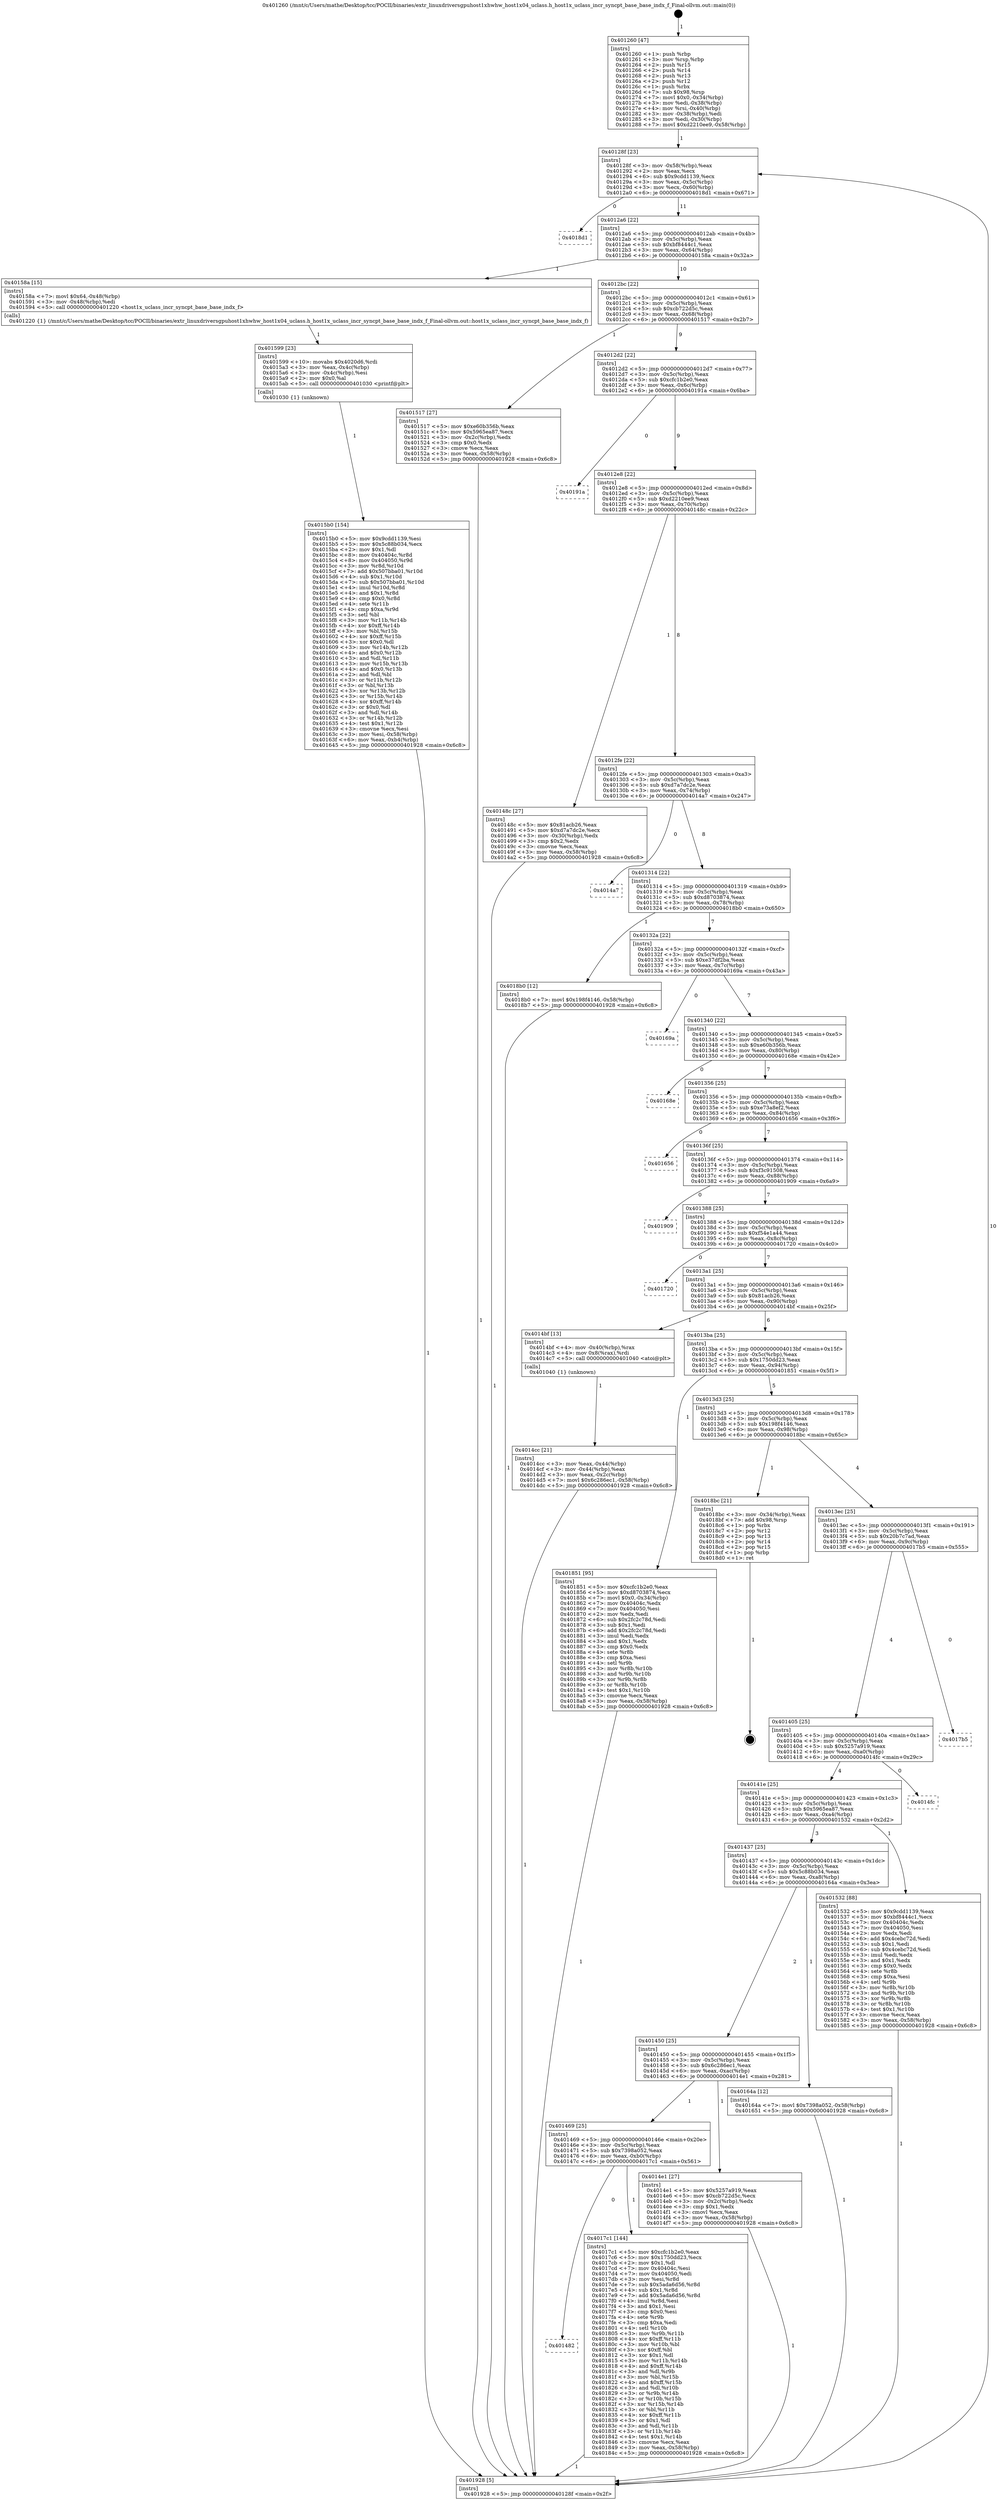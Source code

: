 digraph "0x401260" {
  label = "0x401260 (/mnt/c/Users/mathe/Desktop/tcc/POCII/binaries/extr_linuxdriversgpuhost1xhwhw_host1x04_uclass.h_host1x_uclass_incr_syncpt_base_base_indx_f_Final-ollvm.out::main(0))"
  labelloc = "t"
  node[shape=record]

  Entry [label="",width=0.3,height=0.3,shape=circle,fillcolor=black,style=filled]
  "0x40128f" [label="{
     0x40128f [23]\l
     | [instrs]\l
     &nbsp;&nbsp;0x40128f \<+3\>: mov -0x58(%rbp),%eax\l
     &nbsp;&nbsp;0x401292 \<+2\>: mov %eax,%ecx\l
     &nbsp;&nbsp;0x401294 \<+6\>: sub $0x9cdd1139,%ecx\l
     &nbsp;&nbsp;0x40129a \<+3\>: mov %eax,-0x5c(%rbp)\l
     &nbsp;&nbsp;0x40129d \<+3\>: mov %ecx,-0x60(%rbp)\l
     &nbsp;&nbsp;0x4012a0 \<+6\>: je 00000000004018d1 \<main+0x671\>\l
  }"]
  "0x4018d1" [label="{
     0x4018d1\l
  }", style=dashed]
  "0x4012a6" [label="{
     0x4012a6 [22]\l
     | [instrs]\l
     &nbsp;&nbsp;0x4012a6 \<+5\>: jmp 00000000004012ab \<main+0x4b\>\l
     &nbsp;&nbsp;0x4012ab \<+3\>: mov -0x5c(%rbp),%eax\l
     &nbsp;&nbsp;0x4012ae \<+5\>: sub $0xbf8444c1,%eax\l
     &nbsp;&nbsp;0x4012b3 \<+3\>: mov %eax,-0x64(%rbp)\l
     &nbsp;&nbsp;0x4012b6 \<+6\>: je 000000000040158a \<main+0x32a\>\l
  }"]
  Exit [label="",width=0.3,height=0.3,shape=circle,fillcolor=black,style=filled,peripheries=2]
  "0x40158a" [label="{
     0x40158a [15]\l
     | [instrs]\l
     &nbsp;&nbsp;0x40158a \<+7\>: movl $0x64,-0x48(%rbp)\l
     &nbsp;&nbsp;0x401591 \<+3\>: mov -0x48(%rbp),%edi\l
     &nbsp;&nbsp;0x401594 \<+5\>: call 0000000000401220 \<host1x_uclass_incr_syncpt_base_base_indx_f\>\l
     | [calls]\l
     &nbsp;&nbsp;0x401220 \{1\} (/mnt/c/Users/mathe/Desktop/tcc/POCII/binaries/extr_linuxdriversgpuhost1xhwhw_host1x04_uclass.h_host1x_uclass_incr_syncpt_base_base_indx_f_Final-ollvm.out::host1x_uclass_incr_syncpt_base_base_indx_f)\l
  }"]
  "0x4012bc" [label="{
     0x4012bc [22]\l
     | [instrs]\l
     &nbsp;&nbsp;0x4012bc \<+5\>: jmp 00000000004012c1 \<main+0x61\>\l
     &nbsp;&nbsp;0x4012c1 \<+3\>: mov -0x5c(%rbp),%eax\l
     &nbsp;&nbsp;0x4012c4 \<+5\>: sub $0xcb722d5c,%eax\l
     &nbsp;&nbsp;0x4012c9 \<+3\>: mov %eax,-0x68(%rbp)\l
     &nbsp;&nbsp;0x4012cc \<+6\>: je 0000000000401517 \<main+0x2b7\>\l
  }"]
  "0x401482" [label="{
     0x401482\l
  }", style=dashed]
  "0x401517" [label="{
     0x401517 [27]\l
     | [instrs]\l
     &nbsp;&nbsp;0x401517 \<+5\>: mov $0xe60b356b,%eax\l
     &nbsp;&nbsp;0x40151c \<+5\>: mov $0x5965ea87,%ecx\l
     &nbsp;&nbsp;0x401521 \<+3\>: mov -0x2c(%rbp),%edx\l
     &nbsp;&nbsp;0x401524 \<+3\>: cmp $0x0,%edx\l
     &nbsp;&nbsp;0x401527 \<+3\>: cmove %ecx,%eax\l
     &nbsp;&nbsp;0x40152a \<+3\>: mov %eax,-0x58(%rbp)\l
     &nbsp;&nbsp;0x40152d \<+5\>: jmp 0000000000401928 \<main+0x6c8\>\l
  }"]
  "0x4012d2" [label="{
     0x4012d2 [22]\l
     | [instrs]\l
     &nbsp;&nbsp;0x4012d2 \<+5\>: jmp 00000000004012d7 \<main+0x77\>\l
     &nbsp;&nbsp;0x4012d7 \<+3\>: mov -0x5c(%rbp),%eax\l
     &nbsp;&nbsp;0x4012da \<+5\>: sub $0xcfc1b2e0,%eax\l
     &nbsp;&nbsp;0x4012df \<+3\>: mov %eax,-0x6c(%rbp)\l
     &nbsp;&nbsp;0x4012e2 \<+6\>: je 000000000040191a \<main+0x6ba\>\l
  }"]
  "0x4017c1" [label="{
     0x4017c1 [144]\l
     | [instrs]\l
     &nbsp;&nbsp;0x4017c1 \<+5\>: mov $0xcfc1b2e0,%eax\l
     &nbsp;&nbsp;0x4017c6 \<+5\>: mov $0x1750dd23,%ecx\l
     &nbsp;&nbsp;0x4017cb \<+2\>: mov $0x1,%dl\l
     &nbsp;&nbsp;0x4017cd \<+7\>: mov 0x40404c,%esi\l
     &nbsp;&nbsp;0x4017d4 \<+7\>: mov 0x404050,%edi\l
     &nbsp;&nbsp;0x4017db \<+3\>: mov %esi,%r8d\l
     &nbsp;&nbsp;0x4017de \<+7\>: sub $0x5ada6d56,%r8d\l
     &nbsp;&nbsp;0x4017e5 \<+4\>: sub $0x1,%r8d\l
     &nbsp;&nbsp;0x4017e9 \<+7\>: add $0x5ada6d56,%r8d\l
     &nbsp;&nbsp;0x4017f0 \<+4\>: imul %r8d,%esi\l
     &nbsp;&nbsp;0x4017f4 \<+3\>: and $0x1,%esi\l
     &nbsp;&nbsp;0x4017f7 \<+3\>: cmp $0x0,%esi\l
     &nbsp;&nbsp;0x4017fa \<+4\>: sete %r9b\l
     &nbsp;&nbsp;0x4017fe \<+3\>: cmp $0xa,%edi\l
     &nbsp;&nbsp;0x401801 \<+4\>: setl %r10b\l
     &nbsp;&nbsp;0x401805 \<+3\>: mov %r9b,%r11b\l
     &nbsp;&nbsp;0x401808 \<+4\>: xor $0xff,%r11b\l
     &nbsp;&nbsp;0x40180c \<+3\>: mov %r10b,%bl\l
     &nbsp;&nbsp;0x40180f \<+3\>: xor $0xff,%bl\l
     &nbsp;&nbsp;0x401812 \<+3\>: xor $0x1,%dl\l
     &nbsp;&nbsp;0x401815 \<+3\>: mov %r11b,%r14b\l
     &nbsp;&nbsp;0x401818 \<+4\>: and $0xff,%r14b\l
     &nbsp;&nbsp;0x40181c \<+3\>: and %dl,%r9b\l
     &nbsp;&nbsp;0x40181f \<+3\>: mov %bl,%r15b\l
     &nbsp;&nbsp;0x401822 \<+4\>: and $0xff,%r15b\l
     &nbsp;&nbsp;0x401826 \<+3\>: and %dl,%r10b\l
     &nbsp;&nbsp;0x401829 \<+3\>: or %r9b,%r14b\l
     &nbsp;&nbsp;0x40182c \<+3\>: or %r10b,%r15b\l
     &nbsp;&nbsp;0x40182f \<+3\>: xor %r15b,%r14b\l
     &nbsp;&nbsp;0x401832 \<+3\>: or %bl,%r11b\l
     &nbsp;&nbsp;0x401835 \<+4\>: xor $0xff,%r11b\l
     &nbsp;&nbsp;0x401839 \<+3\>: or $0x1,%dl\l
     &nbsp;&nbsp;0x40183c \<+3\>: and %dl,%r11b\l
     &nbsp;&nbsp;0x40183f \<+3\>: or %r11b,%r14b\l
     &nbsp;&nbsp;0x401842 \<+4\>: test $0x1,%r14b\l
     &nbsp;&nbsp;0x401846 \<+3\>: cmovne %ecx,%eax\l
     &nbsp;&nbsp;0x401849 \<+3\>: mov %eax,-0x58(%rbp)\l
     &nbsp;&nbsp;0x40184c \<+5\>: jmp 0000000000401928 \<main+0x6c8\>\l
  }"]
  "0x40191a" [label="{
     0x40191a\l
  }", style=dashed]
  "0x4012e8" [label="{
     0x4012e8 [22]\l
     | [instrs]\l
     &nbsp;&nbsp;0x4012e8 \<+5\>: jmp 00000000004012ed \<main+0x8d\>\l
     &nbsp;&nbsp;0x4012ed \<+3\>: mov -0x5c(%rbp),%eax\l
     &nbsp;&nbsp;0x4012f0 \<+5\>: sub $0xd2210ee9,%eax\l
     &nbsp;&nbsp;0x4012f5 \<+3\>: mov %eax,-0x70(%rbp)\l
     &nbsp;&nbsp;0x4012f8 \<+6\>: je 000000000040148c \<main+0x22c\>\l
  }"]
  "0x4015b0" [label="{
     0x4015b0 [154]\l
     | [instrs]\l
     &nbsp;&nbsp;0x4015b0 \<+5\>: mov $0x9cdd1139,%esi\l
     &nbsp;&nbsp;0x4015b5 \<+5\>: mov $0x5c88b034,%ecx\l
     &nbsp;&nbsp;0x4015ba \<+2\>: mov $0x1,%dl\l
     &nbsp;&nbsp;0x4015bc \<+8\>: mov 0x40404c,%r8d\l
     &nbsp;&nbsp;0x4015c4 \<+8\>: mov 0x404050,%r9d\l
     &nbsp;&nbsp;0x4015cc \<+3\>: mov %r8d,%r10d\l
     &nbsp;&nbsp;0x4015cf \<+7\>: add $0x507bba01,%r10d\l
     &nbsp;&nbsp;0x4015d6 \<+4\>: sub $0x1,%r10d\l
     &nbsp;&nbsp;0x4015da \<+7\>: sub $0x507bba01,%r10d\l
     &nbsp;&nbsp;0x4015e1 \<+4\>: imul %r10d,%r8d\l
     &nbsp;&nbsp;0x4015e5 \<+4\>: and $0x1,%r8d\l
     &nbsp;&nbsp;0x4015e9 \<+4\>: cmp $0x0,%r8d\l
     &nbsp;&nbsp;0x4015ed \<+4\>: sete %r11b\l
     &nbsp;&nbsp;0x4015f1 \<+4\>: cmp $0xa,%r9d\l
     &nbsp;&nbsp;0x4015f5 \<+3\>: setl %bl\l
     &nbsp;&nbsp;0x4015f8 \<+3\>: mov %r11b,%r14b\l
     &nbsp;&nbsp;0x4015fb \<+4\>: xor $0xff,%r14b\l
     &nbsp;&nbsp;0x4015ff \<+3\>: mov %bl,%r15b\l
     &nbsp;&nbsp;0x401602 \<+4\>: xor $0xff,%r15b\l
     &nbsp;&nbsp;0x401606 \<+3\>: xor $0x0,%dl\l
     &nbsp;&nbsp;0x401609 \<+3\>: mov %r14b,%r12b\l
     &nbsp;&nbsp;0x40160c \<+4\>: and $0x0,%r12b\l
     &nbsp;&nbsp;0x401610 \<+3\>: and %dl,%r11b\l
     &nbsp;&nbsp;0x401613 \<+3\>: mov %r15b,%r13b\l
     &nbsp;&nbsp;0x401616 \<+4\>: and $0x0,%r13b\l
     &nbsp;&nbsp;0x40161a \<+2\>: and %dl,%bl\l
     &nbsp;&nbsp;0x40161c \<+3\>: or %r11b,%r12b\l
     &nbsp;&nbsp;0x40161f \<+3\>: or %bl,%r13b\l
     &nbsp;&nbsp;0x401622 \<+3\>: xor %r13b,%r12b\l
     &nbsp;&nbsp;0x401625 \<+3\>: or %r15b,%r14b\l
     &nbsp;&nbsp;0x401628 \<+4\>: xor $0xff,%r14b\l
     &nbsp;&nbsp;0x40162c \<+3\>: or $0x0,%dl\l
     &nbsp;&nbsp;0x40162f \<+3\>: and %dl,%r14b\l
     &nbsp;&nbsp;0x401632 \<+3\>: or %r14b,%r12b\l
     &nbsp;&nbsp;0x401635 \<+4\>: test $0x1,%r12b\l
     &nbsp;&nbsp;0x401639 \<+3\>: cmovne %ecx,%esi\l
     &nbsp;&nbsp;0x40163c \<+3\>: mov %esi,-0x58(%rbp)\l
     &nbsp;&nbsp;0x40163f \<+6\>: mov %eax,-0xb4(%rbp)\l
     &nbsp;&nbsp;0x401645 \<+5\>: jmp 0000000000401928 \<main+0x6c8\>\l
  }"]
  "0x40148c" [label="{
     0x40148c [27]\l
     | [instrs]\l
     &nbsp;&nbsp;0x40148c \<+5\>: mov $0x81acb26,%eax\l
     &nbsp;&nbsp;0x401491 \<+5\>: mov $0xd7a7dc2e,%ecx\l
     &nbsp;&nbsp;0x401496 \<+3\>: mov -0x30(%rbp),%edx\l
     &nbsp;&nbsp;0x401499 \<+3\>: cmp $0x2,%edx\l
     &nbsp;&nbsp;0x40149c \<+3\>: cmovne %ecx,%eax\l
     &nbsp;&nbsp;0x40149f \<+3\>: mov %eax,-0x58(%rbp)\l
     &nbsp;&nbsp;0x4014a2 \<+5\>: jmp 0000000000401928 \<main+0x6c8\>\l
  }"]
  "0x4012fe" [label="{
     0x4012fe [22]\l
     | [instrs]\l
     &nbsp;&nbsp;0x4012fe \<+5\>: jmp 0000000000401303 \<main+0xa3\>\l
     &nbsp;&nbsp;0x401303 \<+3\>: mov -0x5c(%rbp),%eax\l
     &nbsp;&nbsp;0x401306 \<+5\>: sub $0xd7a7dc2e,%eax\l
     &nbsp;&nbsp;0x40130b \<+3\>: mov %eax,-0x74(%rbp)\l
     &nbsp;&nbsp;0x40130e \<+6\>: je 00000000004014a7 \<main+0x247\>\l
  }"]
  "0x401928" [label="{
     0x401928 [5]\l
     | [instrs]\l
     &nbsp;&nbsp;0x401928 \<+5\>: jmp 000000000040128f \<main+0x2f\>\l
  }"]
  "0x401260" [label="{
     0x401260 [47]\l
     | [instrs]\l
     &nbsp;&nbsp;0x401260 \<+1\>: push %rbp\l
     &nbsp;&nbsp;0x401261 \<+3\>: mov %rsp,%rbp\l
     &nbsp;&nbsp;0x401264 \<+2\>: push %r15\l
     &nbsp;&nbsp;0x401266 \<+2\>: push %r14\l
     &nbsp;&nbsp;0x401268 \<+2\>: push %r13\l
     &nbsp;&nbsp;0x40126a \<+2\>: push %r12\l
     &nbsp;&nbsp;0x40126c \<+1\>: push %rbx\l
     &nbsp;&nbsp;0x40126d \<+7\>: sub $0x98,%rsp\l
     &nbsp;&nbsp;0x401274 \<+7\>: movl $0x0,-0x34(%rbp)\l
     &nbsp;&nbsp;0x40127b \<+3\>: mov %edi,-0x38(%rbp)\l
     &nbsp;&nbsp;0x40127e \<+4\>: mov %rsi,-0x40(%rbp)\l
     &nbsp;&nbsp;0x401282 \<+3\>: mov -0x38(%rbp),%edi\l
     &nbsp;&nbsp;0x401285 \<+3\>: mov %edi,-0x30(%rbp)\l
     &nbsp;&nbsp;0x401288 \<+7\>: movl $0xd2210ee9,-0x58(%rbp)\l
  }"]
  "0x401599" [label="{
     0x401599 [23]\l
     | [instrs]\l
     &nbsp;&nbsp;0x401599 \<+10\>: movabs $0x4020d6,%rdi\l
     &nbsp;&nbsp;0x4015a3 \<+3\>: mov %eax,-0x4c(%rbp)\l
     &nbsp;&nbsp;0x4015a6 \<+3\>: mov -0x4c(%rbp),%esi\l
     &nbsp;&nbsp;0x4015a9 \<+2\>: mov $0x0,%al\l
     &nbsp;&nbsp;0x4015ab \<+5\>: call 0000000000401030 \<printf@plt\>\l
     | [calls]\l
     &nbsp;&nbsp;0x401030 \{1\} (unknown)\l
  }"]
  "0x4014a7" [label="{
     0x4014a7\l
  }", style=dashed]
  "0x401314" [label="{
     0x401314 [22]\l
     | [instrs]\l
     &nbsp;&nbsp;0x401314 \<+5\>: jmp 0000000000401319 \<main+0xb9\>\l
     &nbsp;&nbsp;0x401319 \<+3\>: mov -0x5c(%rbp),%eax\l
     &nbsp;&nbsp;0x40131c \<+5\>: sub $0xd8703874,%eax\l
     &nbsp;&nbsp;0x401321 \<+3\>: mov %eax,-0x78(%rbp)\l
     &nbsp;&nbsp;0x401324 \<+6\>: je 00000000004018b0 \<main+0x650\>\l
  }"]
  "0x401469" [label="{
     0x401469 [25]\l
     | [instrs]\l
     &nbsp;&nbsp;0x401469 \<+5\>: jmp 000000000040146e \<main+0x20e\>\l
     &nbsp;&nbsp;0x40146e \<+3\>: mov -0x5c(%rbp),%eax\l
     &nbsp;&nbsp;0x401471 \<+5\>: sub $0x7398a052,%eax\l
     &nbsp;&nbsp;0x401476 \<+6\>: mov %eax,-0xb0(%rbp)\l
     &nbsp;&nbsp;0x40147c \<+6\>: je 00000000004017c1 \<main+0x561\>\l
  }"]
  "0x4018b0" [label="{
     0x4018b0 [12]\l
     | [instrs]\l
     &nbsp;&nbsp;0x4018b0 \<+7\>: movl $0x198f4146,-0x58(%rbp)\l
     &nbsp;&nbsp;0x4018b7 \<+5\>: jmp 0000000000401928 \<main+0x6c8\>\l
  }"]
  "0x40132a" [label="{
     0x40132a [22]\l
     | [instrs]\l
     &nbsp;&nbsp;0x40132a \<+5\>: jmp 000000000040132f \<main+0xcf\>\l
     &nbsp;&nbsp;0x40132f \<+3\>: mov -0x5c(%rbp),%eax\l
     &nbsp;&nbsp;0x401332 \<+5\>: sub $0xe37df2ba,%eax\l
     &nbsp;&nbsp;0x401337 \<+3\>: mov %eax,-0x7c(%rbp)\l
     &nbsp;&nbsp;0x40133a \<+6\>: je 000000000040169a \<main+0x43a\>\l
  }"]
  "0x4014e1" [label="{
     0x4014e1 [27]\l
     | [instrs]\l
     &nbsp;&nbsp;0x4014e1 \<+5\>: mov $0x5257a919,%eax\l
     &nbsp;&nbsp;0x4014e6 \<+5\>: mov $0xcb722d5c,%ecx\l
     &nbsp;&nbsp;0x4014eb \<+3\>: mov -0x2c(%rbp),%edx\l
     &nbsp;&nbsp;0x4014ee \<+3\>: cmp $0x1,%edx\l
     &nbsp;&nbsp;0x4014f1 \<+3\>: cmovl %ecx,%eax\l
     &nbsp;&nbsp;0x4014f4 \<+3\>: mov %eax,-0x58(%rbp)\l
     &nbsp;&nbsp;0x4014f7 \<+5\>: jmp 0000000000401928 \<main+0x6c8\>\l
  }"]
  "0x40169a" [label="{
     0x40169a\l
  }", style=dashed]
  "0x401340" [label="{
     0x401340 [22]\l
     | [instrs]\l
     &nbsp;&nbsp;0x401340 \<+5\>: jmp 0000000000401345 \<main+0xe5\>\l
     &nbsp;&nbsp;0x401345 \<+3\>: mov -0x5c(%rbp),%eax\l
     &nbsp;&nbsp;0x401348 \<+5\>: sub $0xe60b356b,%eax\l
     &nbsp;&nbsp;0x40134d \<+3\>: mov %eax,-0x80(%rbp)\l
     &nbsp;&nbsp;0x401350 \<+6\>: je 000000000040168e \<main+0x42e\>\l
  }"]
  "0x401450" [label="{
     0x401450 [25]\l
     | [instrs]\l
     &nbsp;&nbsp;0x401450 \<+5\>: jmp 0000000000401455 \<main+0x1f5\>\l
     &nbsp;&nbsp;0x401455 \<+3\>: mov -0x5c(%rbp),%eax\l
     &nbsp;&nbsp;0x401458 \<+5\>: sub $0x6c286ec1,%eax\l
     &nbsp;&nbsp;0x40145d \<+6\>: mov %eax,-0xac(%rbp)\l
     &nbsp;&nbsp;0x401463 \<+6\>: je 00000000004014e1 \<main+0x281\>\l
  }"]
  "0x40168e" [label="{
     0x40168e\l
  }", style=dashed]
  "0x401356" [label="{
     0x401356 [25]\l
     | [instrs]\l
     &nbsp;&nbsp;0x401356 \<+5\>: jmp 000000000040135b \<main+0xfb\>\l
     &nbsp;&nbsp;0x40135b \<+3\>: mov -0x5c(%rbp),%eax\l
     &nbsp;&nbsp;0x40135e \<+5\>: sub $0xe73a8ef2,%eax\l
     &nbsp;&nbsp;0x401363 \<+6\>: mov %eax,-0x84(%rbp)\l
     &nbsp;&nbsp;0x401369 \<+6\>: je 0000000000401656 \<main+0x3f6\>\l
  }"]
  "0x40164a" [label="{
     0x40164a [12]\l
     | [instrs]\l
     &nbsp;&nbsp;0x40164a \<+7\>: movl $0x7398a052,-0x58(%rbp)\l
     &nbsp;&nbsp;0x401651 \<+5\>: jmp 0000000000401928 \<main+0x6c8\>\l
  }"]
  "0x401656" [label="{
     0x401656\l
  }", style=dashed]
  "0x40136f" [label="{
     0x40136f [25]\l
     | [instrs]\l
     &nbsp;&nbsp;0x40136f \<+5\>: jmp 0000000000401374 \<main+0x114\>\l
     &nbsp;&nbsp;0x401374 \<+3\>: mov -0x5c(%rbp),%eax\l
     &nbsp;&nbsp;0x401377 \<+5\>: sub $0xf3c91508,%eax\l
     &nbsp;&nbsp;0x40137c \<+6\>: mov %eax,-0x88(%rbp)\l
     &nbsp;&nbsp;0x401382 \<+6\>: je 0000000000401909 \<main+0x6a9\>\l
  }"]
  "0x401437" [label="{
     0x401437 [25]\l
     | [instrs]\l
     &nbsp;&nbsp;0x401437 \<+5\>: jmp 000000000040143c \<main+0x1dc\>\l
     &nbsp;&nbsp;0x40143c \<+3\>: mov -0x5c(%rbp),%eax\l
     &nbsp;&nbsp;0x40143f \<+5\>: sub $0x5c88b034,%eax\l
     &nbsp;&nbsp;0x401444 \<+6\>: mov %eax,-0xa8(%rbp)\l
     &nbsp;&nbsp;0x40144a \<+6\>: je 000000000040164a \<main+0x3ea\>\l
  }"]
  "0x401909" [label="{
     0x401909\l
  }", style=dashed]
  "0x401388" [label="{
     0x401388 [25]\l
     | [instrs]\l
     &nbsp;&nbsp;0x401388 \<+5\>: jmp 000000000040138d \<main+0x12d\>\l
     &nbsp;&nbsp;0x40138d \<+3\>: mov -0x5c(%rbp),%eax\l
     &nbsp;&nbsp;0x401390 \<+5\>: sub $0xf54e1a44,%eax\l
     &nbsp;&nbsp;0x401395 \<+6\>: mov %eax,-0x8c(%rbp)\l
     &nbsp;&nbsp;0x40139b \<+6\>: je 0000000000401720 \<main+0x4c0\>\l
  }"]
  "0x401532" [label="{
     0x401532 [88]\l
     | [instrs]\l
     &nbsp;&nbsp;0x401532 \<+5\>: mov $0x9cdd1139,%eax\l
     &nbsp;&nbsp;0x401537 \<+5\>: mov $0xbf8444c1,%ecx\l
     &nbsp;&nbsp;0x40153c \<+7\>: mov 0x40404c,%edx\l
     &nbsp;&nbsp;0x401543 \<+7\>: mov 0x404050,%esi\l
     &nbsp;&nbsp;0x40154a \<+2\>: mov %edx,%edi\l
     &nbsp;&nbsp;0x40154c \<+6\>: add $0x4cebc72d,%edi\l
     &nbsp;&nbsp;0x401552 \<+3\>: sub $0x1,%edi\l
     &nbsp;&nbsp;0x401555 \<+6\>: sub $0x4cebc72d,%edi\l
     &nbsp;&nbsp;0x40155b \<+3\>: imul %edi,%edx\l
     &nbsp;&nbsp;0x40155e \<+3\>: and $0x1,%edx\l
     &nbsp;&nbsp;0x401561 \<+3\>: cmp $0x0,%edx\l
     &nbsp;&nbsp;0x401564 \<+4\>: sete %r8b\l
     &nbsp;&nbsp;0x401568 \<+3\>: cmp $0xa,%esi\l
     &nbsp;&nbsp;0x40156b \<+4\>: setl %r9b\l
     &nbsp;&nbsp;0x40156f \<+3\>: mov %r8b,%r10b\l
     &nbsp;&nbsp;0x401572 \<+3\>: and %r9b,%r10b\l
     &nbsp;&nbsp;0x401575 \<+3\>: xor %r9b,%r8b\l
     &nbsp;&nbsp;0x401578 \<+3\>: or %r8b,%r10b\l
     &nbsp;&nbsp;0x40157b \<+4\>: test $0x1,%r10b\l
     &nbsp;&nbsp;0x40157f \<+3\>: cmovne %ecx,%eax\l
     &nbsp;&nbsp;0x401582 \<+3\>: mov %eax,-0x58(%rbp)\l
     &nbsp;&nbsp;0x401585 \<+5\>: jmp 0000000000401928 \<main+0x6c8\>\l
  }"]
  "0x401720" [label="{
     0x401720\l
  }", style=dashed]
  "0x4013a1" [label="{
     0x4013a1 [25]\l
     | [instrs]\l
     &nbsp;&nbsp;0x4013a1 \<+5\>: jmp 00000000004013a6 \<main+0x146\>\l
     &nbsp;&nbsp;0x4013a6 \<+3\>: mov -0x5c(%rbp),%eax\l
     &nbsp;&nbsp;0x4013a9 \<+5\>: sub $0x81acb26,%eax\l
     &nbsp;&nbsp;0x4013ae \<+6\>: mov %eax,-0x90(%rbp)\l
     &nbsp;&nbsp;0x4013b4 \<+6\>: je 00000000004014bf \<main+0x25f\>\l
  }"]
  "0x40141e" [label="{
     0x40141e [25]\l
     | [instrs]\l
     &nbsp;&nbsp;0x40141e \<+5\>: jmp 0000000000401423 \<main+0x1c3\>\l
     &nbsp;&nbsp;0x401423 \<+3\>: mov -0x5c(%rbp),%eax\l
     &nbsp;&nbsp;0x401426 \<+5\>: sub $0x5965ea87,%eax\l
     &nbsp;&nbsp;0x40142b \<+6\>: mov %eax,-0xa4(%rbp)\l
     &nbsp;&nbsp;0x401431 \<+6\>: je 0000000000401532 \<main+0x2d2\>\l
  }"]
  "0x4014bf" [label="{
     0x4014bf [13]\l
     | [instrs]\l
     &nbsp;&nbsp;0x4014bf \<+4\>: mov -0x40(%rbp),%rax\l
     &nbsp;&nbsp;0x4014c3 \<+4\>: mov 0x8(%rax),%rdi\l
     &nbsp;&nbsp;0x4014c7 \<+5\>: call 0000000000401040 \<atoi@plt\>\l
     | [calls]\l
     &nbsp;&nbsp;0x401040 \{1\} (unknown)\l
  }"]
  "0x4013ba" [label="{
     0x4013ba [25]\l
     | [instrs]\l
     &nbsp;&nbsp;0x4013ba \<+5\>: jmp 00000000004013bf \<main+0x15f\>\l
     &nbsp;&nbsp;0x4013bf \<+3\>: mov -0x5c(%rbp),%eax\l
     &nbsp;&nbsp;0x4013c2 \<+5\>: sub $0x1750dd23,%eax\l
     &nbsp;&nbsp;0x4013c7 \<+6\>: mov %eax,-0x94(%rbp)\l
     &nbsp;&nbsp;0x4013cd \<+6\>: je 0000000000401851 \<main+0x5f1\>\l
  }"]
  "0x4014cc" [label="{
     0x4014cc [21]\l
     | [instrs]\l
     &nbsp;&nbsp;0x4014cc \<+3\>: mov %eax,-0x44(%rbp)\l
     &nbsp;&nbsp;0x4014cf \<+3\>: mov -0x44(%rbp),%eax\l
     &nbsp;&nbsp;0x4014d2 \<+3\>: mov %eax,-0x2c(%rbp)\l
     &nbsp;&nbsp;0x4014d5 \<+7\>: movl $0x6c286ec1,-0x58(%rbp)\l
     &nbsp;&nbsp;0x4014dc \<+5\>: jmp 0000000000401928 \<main+0x6c8\>\l
  }"]
  "0x4014fc" [label="{
     0x4014fc\l
  }", style=dashed]
  "0x401851" [label="{
     0x401851 [95]\l
     | [instrs]\l
     &nbsp;&nbsp;0x401851 \<+5\>: mov $0xcfc1b2e0,%eax\l
     &nbsp;&nbsp;0x401856 \<+5\>: mov $0xd8703874,%ecx\l
     &nbsp;&nbsp;0x40185b \<+7\>: movl $0x0,-0x34(%rbp)\l
     &nbsp;&nbsp;0x401862 \<+7\>: mov 0x40404c,%edx\l
     &nbsp;&nbsp;0x401869 \<+7\>: mov 0x404050,%esi\l
     &nbsp;&nbsp;0x401870 \<+2\>: mov %edx,%edi\l
     &nbsp;&nbsp;0x401872 \<+6\>: sub $0x2fc2c78d,%edi\l
     &nbsp;&nbsp;0x401878 \<+3\>: sub $0x1,%edi\l
     &nbsp;&nbsp;0x40187b \<+6\>: add $0x2fc2c78d,%edi\l
     &nbsp;&nbsp;0x401881 \<+3\>: imul %edi,%edx\l
     &nbsp;&nbsp;0x401884 \<+3\>: and $0x1,%edx\l
     &nbsp;&nbsp;0x401887 \<+3\>: cmp $0x0,%edx\l
     &nbsp;&nbsp;0x40188a \<+4\>: sete %r8b\l
     &nbsp;&nbsp;0x40188e \<+3\>: cmp $0xa,%esi\l
     &nbsp;&nbsp;0x401891 \<+4\>: setl %r9b\l
     &nbsp;&nbsp;0x401895 \<+3\>: mov %r8b,%r10b\l
     &nbsp;&nbsp;0x401898 \<+3\>: and %r9b,%r10b\l
     &nbsp;&nbsp;0x40189b \<+3\>: xor %r9b,%r8b\l
     &nbsp;&nbsp;0x40189e \<+3\>: or %r8b,%r10b\l
     &nbsp;&nbsp;0x4018a1 \<+4\>: test $0x1,%r10b\l
     &nbsp;&nbsp;0x4018a5 \<+3\>: cmovne %ecx,%eax\l
     &nbsp;&nbsp;0x4018a8 \<+3\>: mov %eax,-0x58(%rbp)\l
     &nbsp;&nbsp;0x4018ab \<+5\>: jmp 0000000000401928 \<main+0x6c8\>\l
  }"]
  "0x4013d3" [label="{
     0x4013d3 [25]\l
     | [instrs]\l
     &nbsp;&nbsp;0x4013d3 \<+5\>: jmp 00000000004013d8 \<main+0x178\>\l
     &nbsp;&nbsp;0x4013d8 \<+3\>: mov -0x5c(%rbp),%eax\l
     &nbsp;&nbsp;0x4013db \<+5\>: sub $0x198f4146,%eax\l
     &nbsp;&nbsp;0x4013e0 \<+6\>: mov %eax,-0x98(%rbp)\l
     &nbsp;&nbsp;0x4013e6 \<+6\>: je 00000000004018bc \<main+0x65c\>\l
  }"]
  "0x401405" [label="{
     0x401405 [25]\l
     | [instrs]\l
     &nbsp;&nbsp;0x401405 \<+5\>: jmp 000000000040140a \<main+0x1aa\>\l
     &nbsp;&nbsp;0x40140a \<+3\>: mov -0x5c(%rbp),%eax\l
     &nbsp;&nbsp;0x40140d \<+5\>: sub $0x5257a919,%eax\l
     &nbsp;&nbsp;0x401412 \<+6\>: mov %eax,-0xa0(%rbp)\l
     &nbsp;&nbsp;0x401418 \<+6\>: je 00000000004014fc \<main+0x29c\>\l
  }"]
  "0x4018bc" [label="{
     0x4018bc [21]\l
     | [instrs]\l
     &nbsp;&nbsp;0x4018bc \<+3\>: mov -0x34(%rbp),%eax\l
     &nbsp;&nbsp;0x4018bf \<+7\>: add $0x98,%rsp\l
     &nbsp;&nbsp;0x4018c6 \<+1\>: pop %rbx\l
     &nbsp;&nbsp;0x4018c7 \<+2\>: pop %r12\l
     &nbsp;&nbsp;0x4018c9 \<+2\>: pop %r13\l
     &nbsp;&nbsp;0x4018cb \<+2\>: pop %r14\l
     &nbsp;&nbsp;0x4018cd \<+2\>: pop %r15\l
     &nbsp;&nbsp;0x4018cf \<+1\>: pop %rbp\l
     &nbsp;&nbsp;0x4018d0 \<+1\>: ret\l
  }"]
  "0x4013ec" [label="{
     0x4013ec [25]\l
     | [instrs]\l
     &nbsp;&nbsp;0x4013ec \<+5\>: jmp 00000000004013f1 \<main+0x191\>\l
     &nbsp;&nbsp;0x4013f1 \<+3\>: mov -0x5c(%rbp),%eax\l
     &nbsp;&nbsp;0x4013f4 \<+5\>: sub $0x20b7c7ad,%eax\l
     &nbsp;&nbsp;0x4013f9 \<+6\>: mov %eax,-0x9c(%rbp)\l
     &nbsp;&nbsp;0x4013ff \<+6\>: je 00000000004017b5 \<main+0x555\>\l
  }"]
  "0x4017b5" [label="{
     0x4017b5\l
  }", style=dashed]
  Entry -> "0x401260" [label=" 1"]
  "0x40128f" -> "0x4018d1" [label=" 0"]
  "0x40128f" -> "0x4012a6" [label=" 11"]
  "0x4018bc" -> Exit [label=" 1"]
  "0x4012a6" -> "0x40158a" [label=" 1"]
  "0x4012a6" -> "0x4012bc" [label=" 10"]
  "0x4018b0" -> "0x401928" [label=" 1"]
  "0x4012bc" -> "0x401517" [label=" 1"]
  "0x4012bc" -> "0x4012d2" [label=" 9"]
  "0x401851" -> "0x401928" [label=" 1"]
  "0x4012d2" -> "0x40191a" [label=" 0"]
  "0x4012d2" -> "0x4012e8" [label=" 9"]
  "0x4017c1" -> "0x401928" [label=" 1"]
  "0x4012e8" -> "0x40148c" [label=" 1"]
  "0x4012e8" -> "0x4012fe" [label=" 8"]
  "0x40148c" -> "0x401928" [label=" 1"]
  "0x401260" -> "0x40128f" [label=" 1"]
  "0x401928" -> "0x40128f" [label=" 10"]
  "0x401469" -> "0x4017c1" [label=" 1"]
  "0x4012fe" -> "0x4014a7" [label=" 0"]
  "0x4012fe" -> "0x401314" [label=" 8"]
  "0x401469" -> "0x401482" [label=" 0"]
  "0x401314" -> "0x4018b0" [label=" 1"]
  "0x401314" -> "0x40132a" [label=" 7"]
  "0x40164a" -> "0x401928" [label=" 1"]
  "0x40132a" -> "0x40169a" [label=" 0"]
  "0x40132a" -> "0x401340" [label=" 7"]
  "0x4015b0" -> "0x401928" [label=" 1"]
  "0x401340" -> "0x40168e" [label=" 0"]
  "0x401340" -> "0x401356" [label=" 7"]
  "0x40158a" -> "0x401599" [label=" 1"]
  "0x401356" -> "0x401656" [label=" 0"]
  "0x401356" -> "0x40136f" [label=" 7"]
  "0x401532" -> "0x401928" [label=" 1"]
  "0x40136f" -> "0x401909" [label=" 0"]
  "0x40136f" -> "0x401388" [label=" 7"]
  "0x4014e1" -> "0x401928" [label=" 1"]
  "0x401388" -> "0x401720" [label=" 0"]
  "0x401388" -> "0x4013a1" [label=" 7"]
  "0x401450" -> "0x401469" [label=" 1"]
  "0x4013a1" -> "0x4014bf" [label=" 1"]
  "0x4013a1" -> "0x4013ba" [label=" 6"]
  "0x4014bf" -> "0x4014cc" [label=" 1"]
  "0x4014cc" -> "0x401928" [label=" 1"]
  "0x401599" -> "0x4015b0" [label=" 1"]
  "0x4013ba" -> "0x401851" [label=" 1"]
  "0x4013ba" -> "0x4013d3" [label=" 5"]
  "0x401437" -> "0x401450" [label=" 2"]
  "0x4013d3" -> "0x4018bc" [label=" 1"]
  "0x4013d3" -> "0x4013ec" [label=" 4"]
  "0x401517" -> "0x401928" [label=" 1"]
  "0x4013ec" -> "0x4017b5" [label=" 0"]
  "0x4013ec" -> "0x401405" [label=" 4"]
  "0x401437" -> "0x40164a" [label=" 1"]
  "0x401405" -> "0x4014fc" [label=" 0"]
  "0x401405" -> "0x40141e" [label=" 4"]
  "0x401450" -> "0x4014e1" [label=" 1"]
  "0x40141e" -> "0x401532" [label=" 1"]
  "0x40141e" -> "0x401437" [label=" 3"]
}
